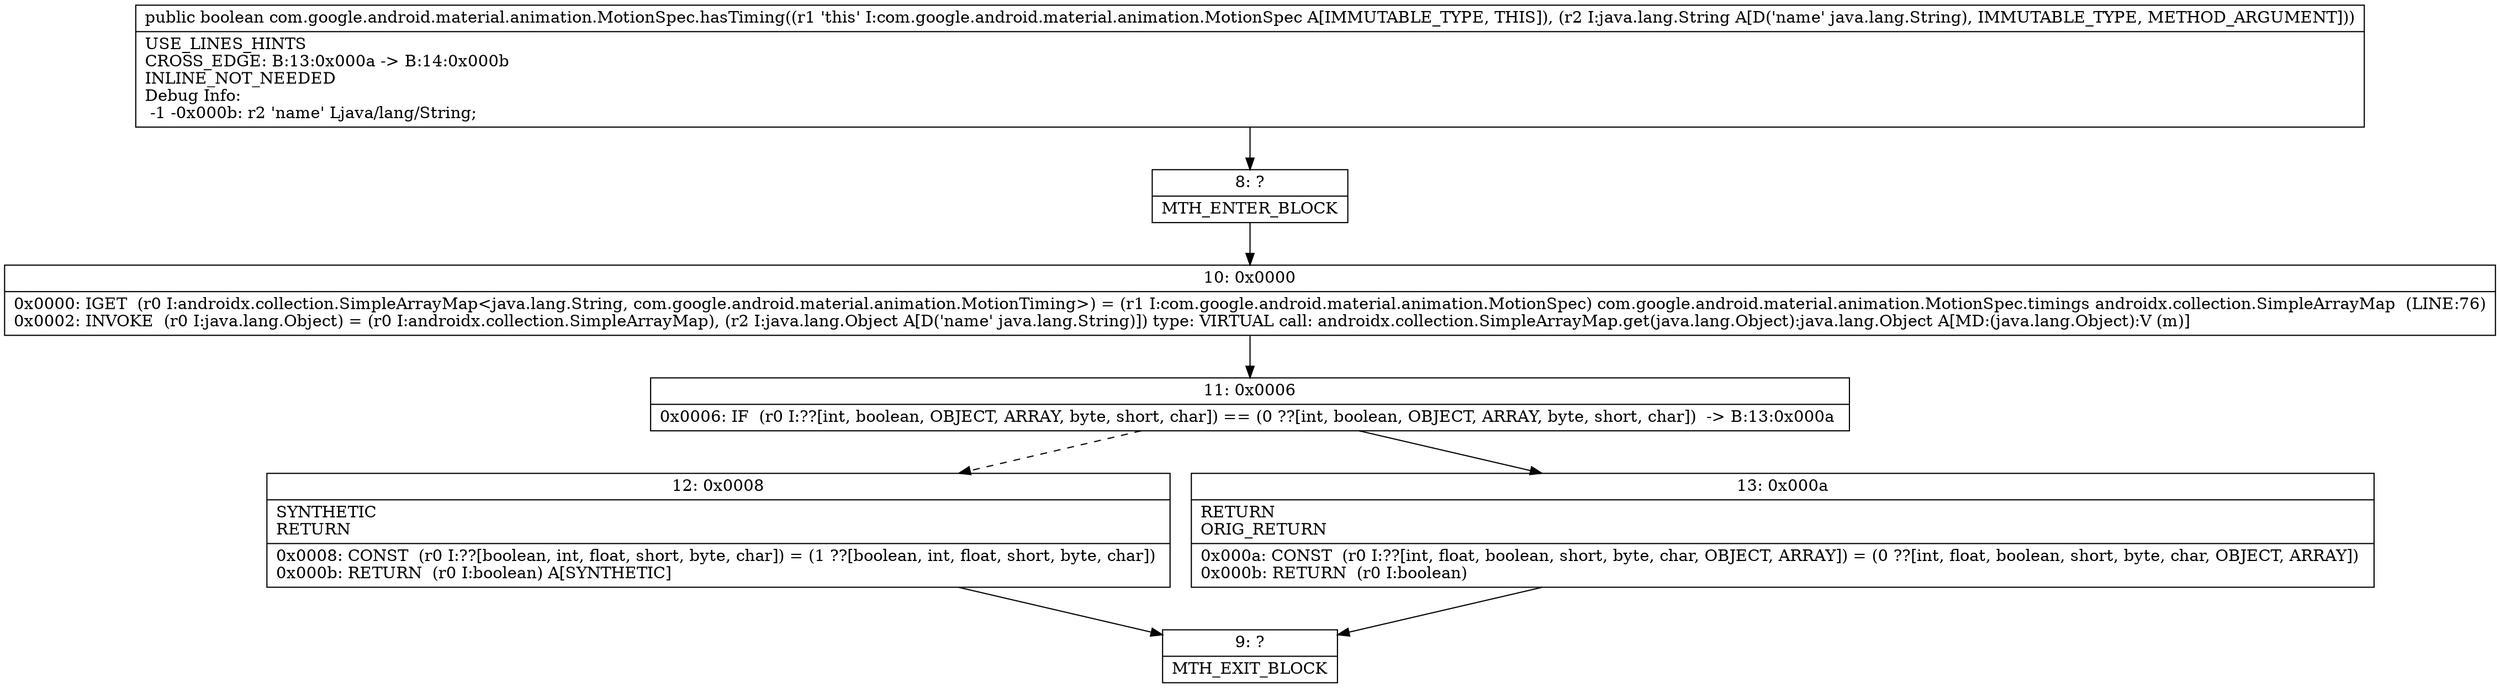 digraph "CFG forcom.google.android.material.animation.MotionSpec.hasTiming(Ljava\/lang\/String;)Z" {
Node_8 [shape=record,label="{8\:\ ?|MTH_ENTER_BLOCK\l}"];
Node_10 [shape=record,label="{10\:\ 0x0000|0x0000: IGET  (r0 I:androidx.collection.SimpleArrayMap\<java.lang.String, com.google.android.material.animation.MotionTiming\>) = (r1 I:com.google.android.material.animation.MotionSpec) com.google.android.material.animation.MotionSpec.timings androidx.collection.SimpleArrayMap  (LINE:76)\l0x0002: INVOKE  (r0 I:java.lang.Object) = (r0 I:androidx.collection.SimpleArrayMap), (r2 I:java.lang.Object A[D('name' java.lang.String)]) type: VIRTUAL call: androidx.collection.SimpleArrayMap.get(java.lang.Object):java.lang.Object A[MD:(java.lang.Object):V (m)]\l}"];
Node_11 [shape=record,label="{11\:\ 0x0006|0x0006: IF  (r0 I:??[int, boolean, OBJECT, ARRAY, byte, short, char]) == (0 ??[int, boolean, OBJECT, ARRAY, byte, short, char])  \-\> B:13:0x000a \l}"];
Node_12 [shape=record,label="{12\:\ 0x0008|SYNTHETIC\lRETURN\l|0x0008: CONST  (r0 I:??[boolean, int, float, short, byte, char]) = (1 ??[boolean, int, float, short, byte, char]) \l0x000b: RETURN  (r0 I:boolean) A[SYNTHETIC]\l}"];
Node_9 [shape=record,label="{9\:\ ?|MTH_EXIT_BLOCK\l}"];
Node_13 [shape=record,label="{13\:\ 0x000a|RETURN\lORIG_RETURN\l|0x000a: CONST  (r0 I:??[int, float, boolean, short, byte, char, OBJECT, ARRAY]) = (0 ??[int, float, boolean, short, byte, char, OBJECT, ARRAY]) \l0x000b: RETURN  (r0 I:boolean) \l}"];
MethodNode[shape=record,label="{public boolean com.google.android.material.animation.MotionSpec.hasTiming((r1 'this' I:com.google.android.material.animation.MotionSpec A[IMMUTABLE_TYPE, THIS]), (r2 I:java.lang.String A[D('name' java.lang.String), IMMUTABLE_TYPE, METHOD_ARGUMENT]))  | USE_LINES_HINTS\lCROSS_EDGE: B:13:0x000a \-\> B:14:0x000b\lINLINE_NOT_NEEDED\lDebug Info:\l  \-1 \-0x000b: r2 'name' Ljava\/lang\/String;\l}"];
MethodNode -> Node_8;Node_8 -> Node_10;
Node_10 -> Node_11;
Node_11 -> Node_12[style=dashed];
Node_11 -> Node_13;
Node_12 -> Node_9;
Node_13 -> Node_9;
}


